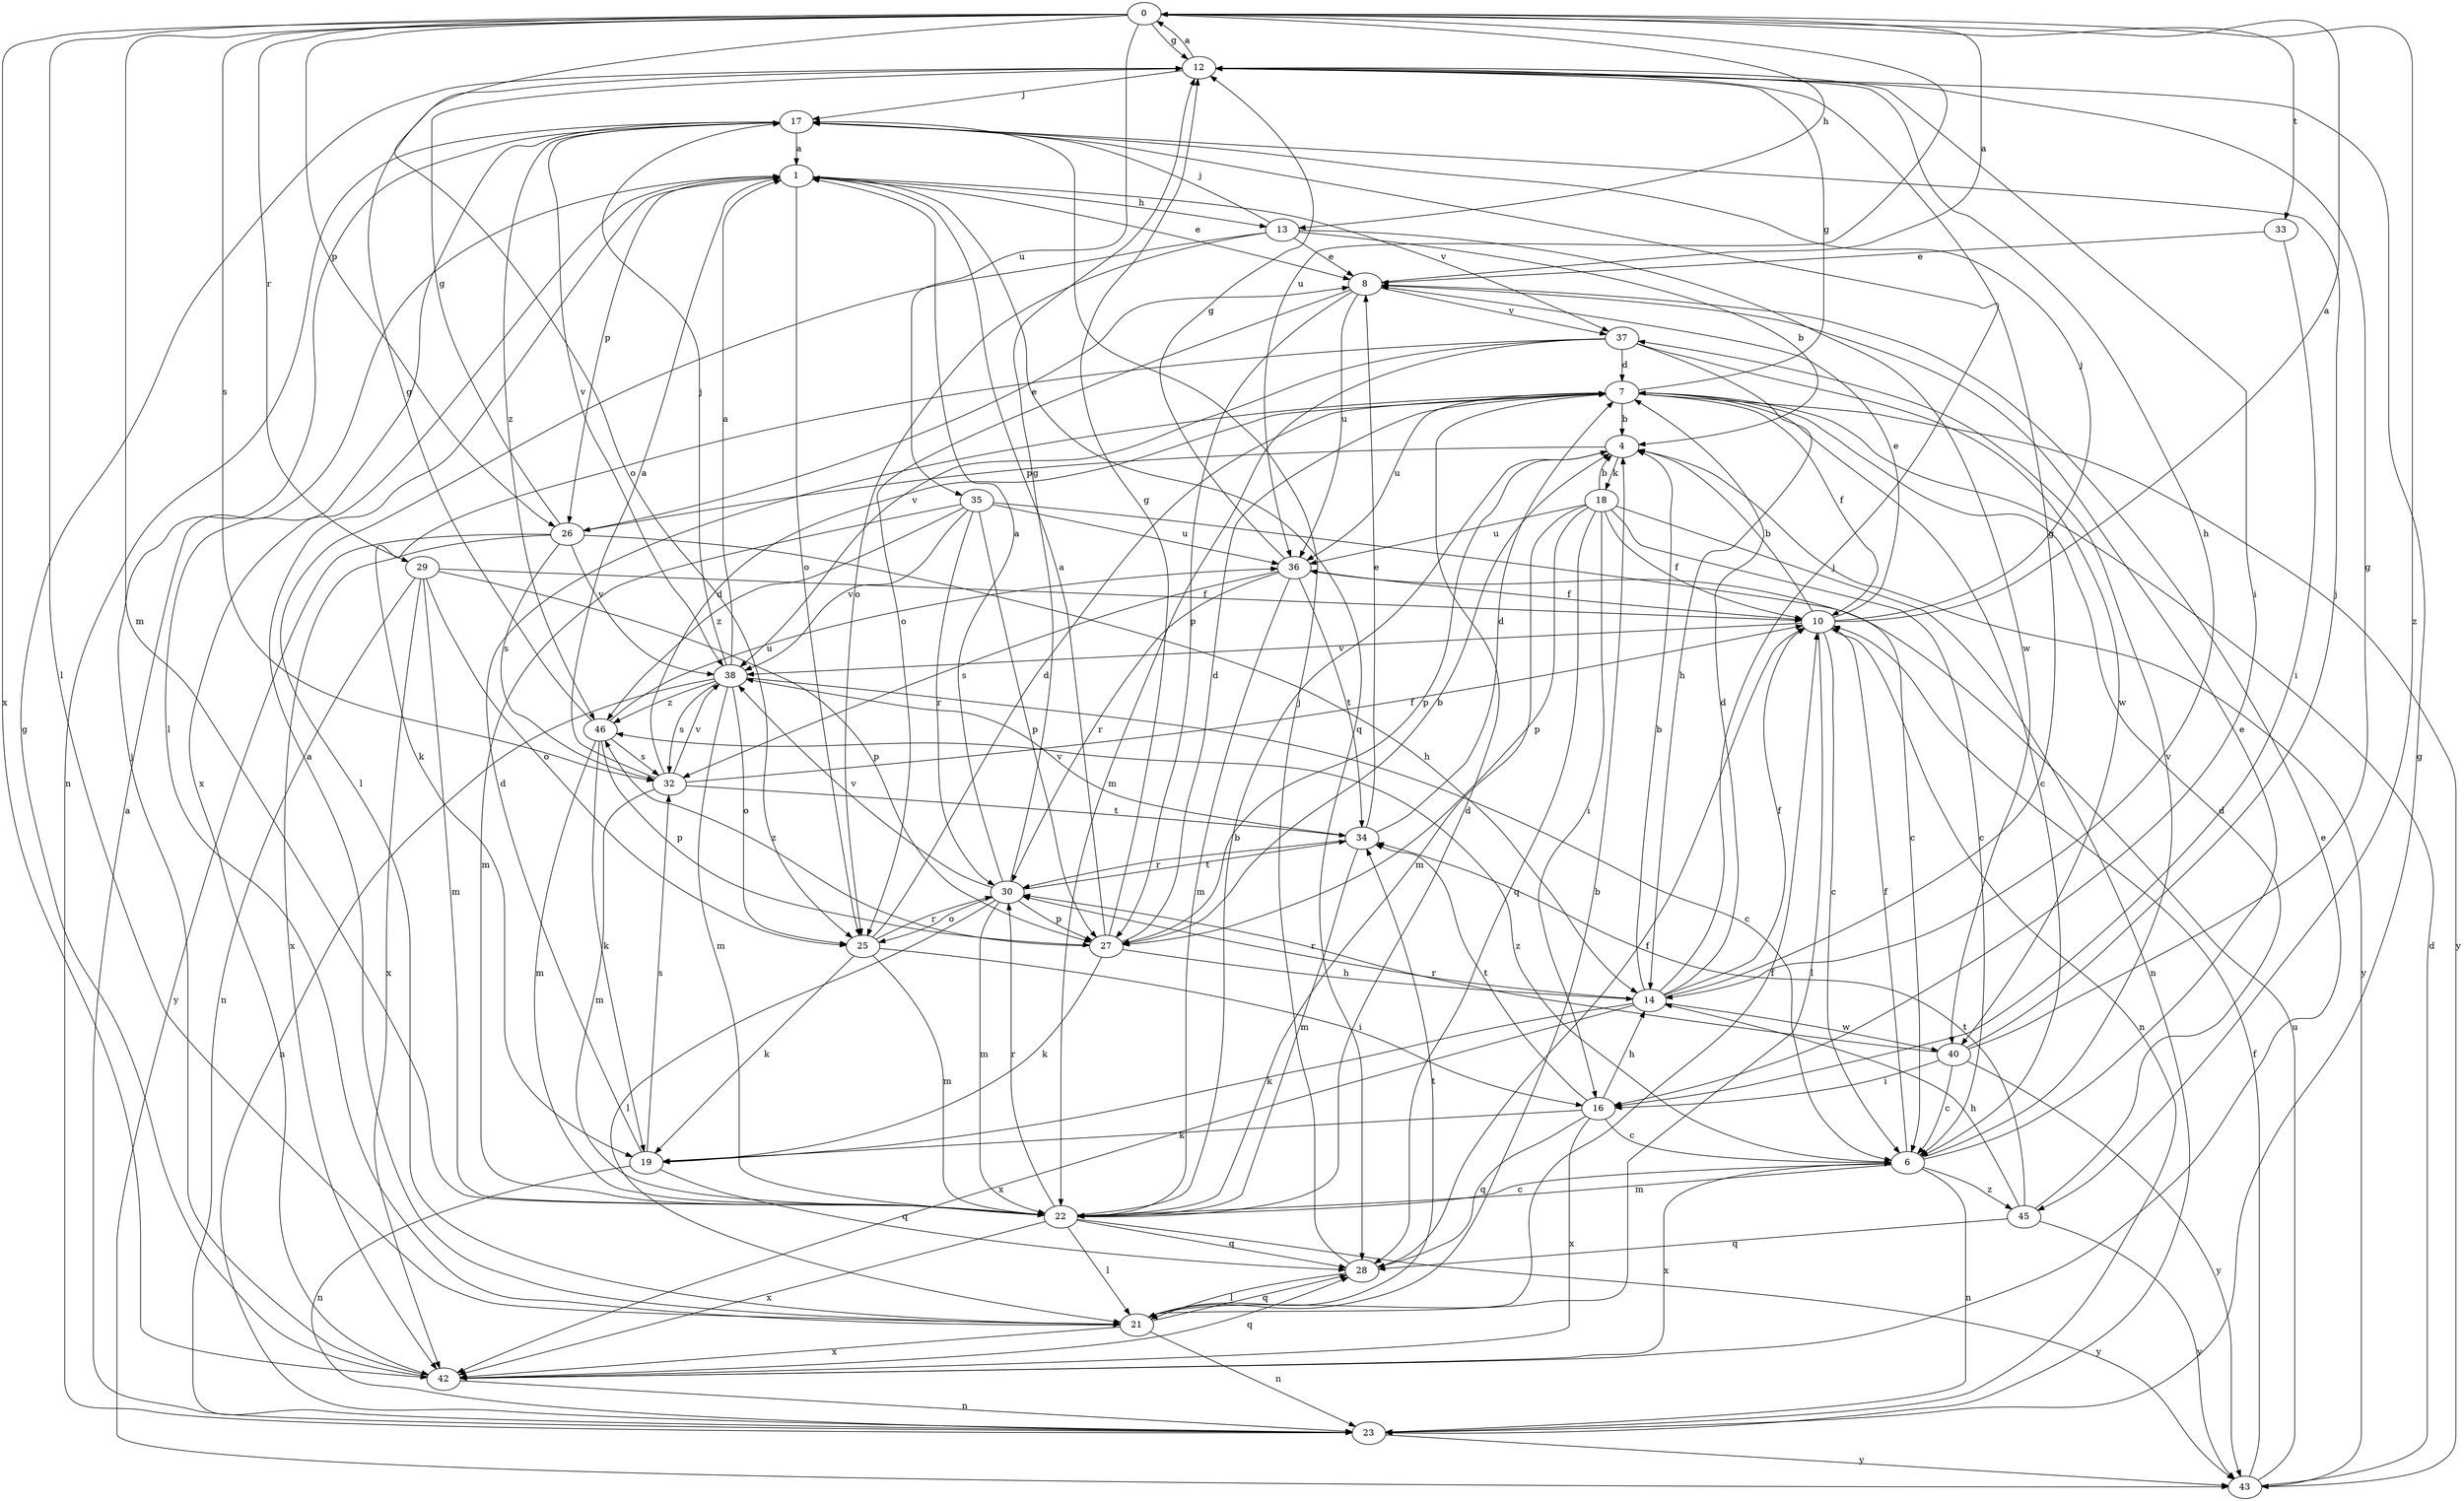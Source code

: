 strict digraph  {
0;
1;
4;
6;
7;
8;
10;
12;
13;
14;
16;
17;
18;
19;
21;
22;
23;
25;
26;
27;
28;
29;
30;
32;
33;
34;
35;
36;
37;
38;
40;
42;
43;
45;
46;
0 -> 12  [label=g];
0 -> 13  [label=h];
0 -> 21  [label=l];
0 -> 22  [label=m];
0 -> 25  [label=o];
0 -> 26  [label=p];
0 -> 29  [label=r];
0 -> 32  [label=s];
0 -> 33  [label=t];
0 -> 35  [label=u];
0 -> 36  [label=u];
0 -> 42  [label=x];
0 -> 45  [label=z];
1 -> 8  [label=e];
1 -> 13  [label=h];
1 -> 25  [label=o];
1 -> 26  [label=p];
1 -> 28  [label=q];
1 -> 37  [label=v];
1 -> 42  [label=x];
4 -> 18  [label=k];
4 -> 26  [label=p];
4 -> 27  [label=p];
4 -> 43  [label=y];
6 -> 8  [label=e];
6 -> 10  [label=f];
6 -> 22  [label=m];
6 -> 23  [label=n];
6 -> 37  [label=v];
6 -> 42  [label=x];
6 -> 45  [label=z];
6 -> 46  [label=z];
7 -> 4  [label=b];
7 -> 6  [label=c];
7 -> 10  [label=f];
7 -> 12  [label=g];
7 -> 36  [label=u];
7 -> 43  [label=y];
8 -> 0  [label=a];
8 -> 25  [label=o];
8 -> 27  [label=p];
8 -> 36  [label=u];
8 -> 37  [label=v];
10 -> 0  [label=a];
10 -> 4  [label=b];
10 -> 6  [label=c];
10 -> 8  [label=e];
10 -> 17  [label=j];
10 -> 21  [label=l];
10 -> 23  [label=n];
10 -> 38  [label=v];
12 -> 0  [label=a];
12 -> 14  [label=h];
12 -> 16  [label=i];
12 -> 17  [label=j];
13 -> 4  [label=b];
13 -> 8  [label=e];
13 -> 17  [label=j];
13 -> 21  [label=l];
13 -> 25  [label=o];
13 -> 40  [label=w];
14 -> 4  [label=b];
14 -> 7  [label=d];
14 -> 10  [label=f];
14 -> 12  [label=g];
14 -> 17  [label=j];
14 -> 19  [label=k];
14 -> 30  [label=r];
14 -> 40  [label=w];
14 -> 42  [label=x];
16 -> 6  [label=c];
16 -> 14  [label=h];
16 -> 19  [label=k];
16 -> 28  [label=q];
16 -> 34  [label=t];
16 -> 42  [label=x];
17 -> 1  [label=a];
17 -> 21  [label=l];
17 -> 23  [label=n];
17 -> 38  [label=v];
17 -> 46  [label=z];
18 -> 4  [label=b];
18 -> 6  [label=c];
18 -> 10  [label=f];
18 -> 16  [label=i];
18 -> 22  [label=m];
18 -> 23  [label=n];
18 -> 27  [label=p];
18 -> 28  [label=q];
18 -> 36  [label=u];
19 -> 7  [label=d];
19 -> 23  [label=n];
19 -> 28  [label=q];
19 -> 32  [label=s];
21 -> 1  [label=a];
21 -> 4  [label=b];
21 -> 10  [label=f];
21 -> 23  [label=n];
21 -> 28  [label=q];
21 -> 34  [label=t];
21 -> 42  [label=x];
22 -> 4  [label=b];
22 -> 6  [label=c];
22 -> 7  [label=d];
22 -> 21  [label=l];
22 -> 28  [label=q];
22 -> 30  [label=r];
22 -> 42  [label=x];
22 -> 43  [label=y];
23 -> 1  [label=a];
23 -> 12  [label=g];
23 -> 43  [label=y];
25 -> 7  [label=d];
25 -> 16  [label=i];
25 -> 19  [label=k];
25 -> 22  [label=m];
25 -> 30  [label=r];
26 -> 8  [label=e];
26 -> 12  [label=g];
26 -> 14  [label=h];
26 -> 32  [label=s];
26 -> 38  [label=v];
26 -> 42  [label=x];
26 -> 43  [label=y];
27 -> 1  [label=a];
27 -> 4  [label=b];
27 -> 7  [label=d];
27 -> 12  [label=g];
27 -> 14  [label=h];
27 -> 19  [label=k];
27 -> 46  [label=z];
28 -> 10  [label=f];
28 -> 17  [label=j];
28 -> 21  [label=l];
29 -> 10  [label=f];
29 -> 22  [label=m];
29 -> 23  [label=n];
29 -> 25  [label=o];
29 -> 27  [label=p];
29 -> 42  [label=x];
30 -> 1  [label=a];
30 -> 12  [label=g];
30 -> 21  [label=l];
30 -> 22  [label=m];
30 -> 25  [label=o];
30 -> 27  [label=p];
30 -> 34  [label=t];
30 -> 38  [label=v];
32 -> 1  [label=a];
32 -> 7  [label=d];
32 -> 10  [label=f];
32 -> 22  [label=m];
32 -> 34  [label=t];
32 -> 38  [label=v];
33 -> 8  [label=e];
33 -> 16  [label=i];
34 -> 7  [label=d];
34 -> 8  [label=e];
34 -> 22  [label=m];
34 -> 30  [label=r];
34 -> 38  [label=v];
35 -> 6  [label=c];
35 -> 22  [label=m];
35 -> 27  [label=p];
35 -> 30  [label=r];
35 -> 36  [label=u];
35 -> 38  [label=v];
35 -> 46  [label=z];
36 -> 10  [label=f];
36 -> 12  [label=g];
36 -> 22  [label=m];
36 -> 30  [label=r];
36 -> 32  [label=s];
36 -> 34  [label=t];
37 -> 7  [label=d];
37 -> 14  [label=h];
37 -> 19  [label=k];
37 -> 22  [label=m];
37 -> 38  [label=v];
37 -> 40  [label=w];
38 -> 1  [label=a];
38 -> 6  [label=c];
38 -> 17  [label=j];
38 -> 22  [label=m];
38 -> 23  [label=n];
38 -> 25  [label=o];
38 -> 32  [label=s];
38 -> 46  [label=z];
40 -> 6  [label=c];
40 -> 12  [label=g];
40 -> 16  [label=i];
40 -> 17  [label=j];
40 -> 30  [label=r];
40 -> 43  [label=y];
42 -> 8  [label=e];
42 -> 12  [label=g];
42 -> 17  [label=j];
42 -> 23  [label=n];
42 -> 28  [label=q];
43 -> 7  [label=d];
43 -> 10  [label=f];
43 -> 36  [label=u];
45 -> 7  [label=d];
45 -> 14  [label=h];
45 -> 28  [label=q];
45 -> 34  [label=t];
45 -> 43  [label=y];
46 -> 12  [label=g];
46 -> 19  [label=k];
46 -> 22  [label=m];
46 -> 27  [label=p];
46 -> 32  [label=s];
46 -> 36  [label=u];
}
